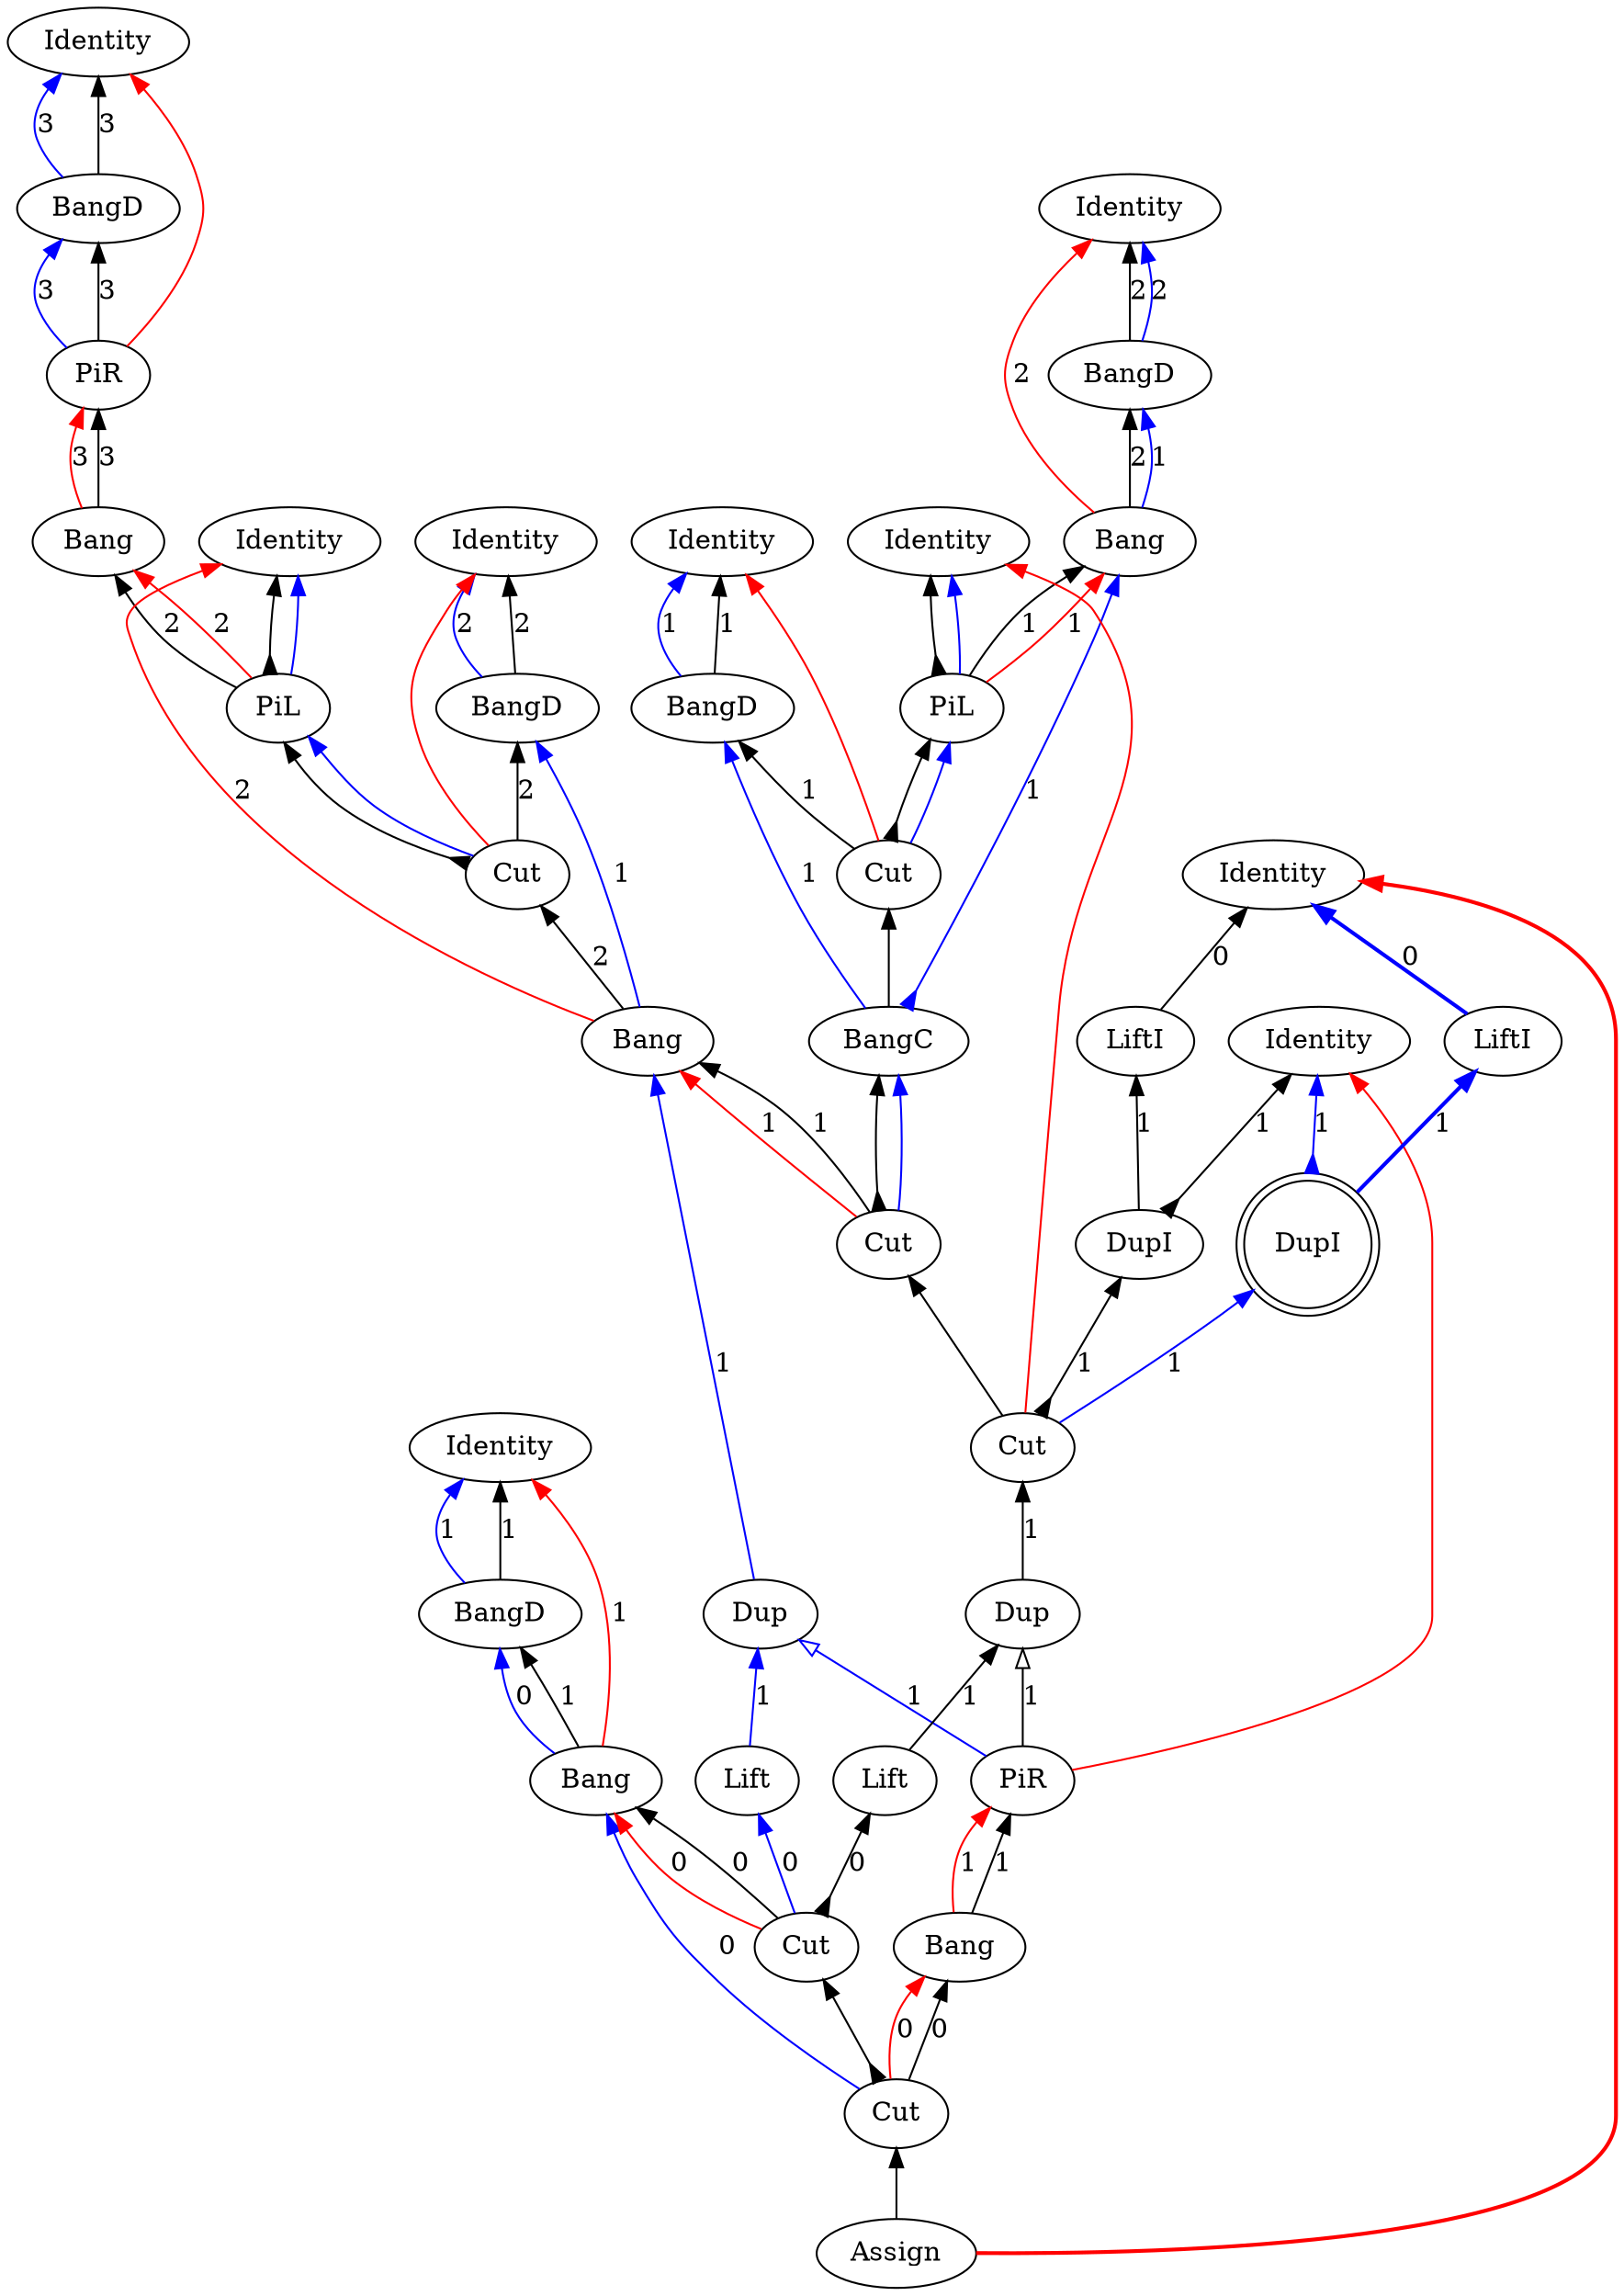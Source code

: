digraph {
rankdir="BT"
"Identity0" [label="Identity"]
"BangD1" [label="BangD"]
"PiR2" [label="PiR"]
"Bang3" [label="Bang"]
"Identity4" [label="Identity"]
"PiL5" [label="PiL"]
"Identity6" [label="Identity"]
"BangD7" [label="BangD"]
"Cut8" [label="Cut"]
"Bang9" [label="Bang"]
"Identity10" [label="Identity"]
"BangD11" [label="BangD"]
"Bang12" [label="Bang"]
"Identity13" [label="Identity"]
"PiL14" [label="PiL"]
"Identity15" [label="Identity"]
"BangD16" [label="BangD"]
"Cut17" [label="Cut"]
"BangC18" [label="BangC"]
"Identity19" [label="Identity"]
"BangD20" [label="BangD"]
"Bang21" [label="Bang"]
"Assign22" [label="Assign"]
"Cut23" [label="Cut"]
"Cut24" [label="Cut"]
"Bang25" [label="Bang"]
"Cut26" [label="Cut"]
"PiR27" [label="PiR"]
"Dup28" [label="Dup"]
"Dup29" [label="Dup"]
"Lift30" [label="Lift"]
"Lift31" [label="Lift"]
"Cut32" [label="Cut"]
"Identity33" [label="Identity"]
"DupI34" [label="DupI"]
"DupI35" [label="DupI",shape=doublecircle]
"Identity36" [label="Identity"]
"LiftI37" [label="LiftI"]
"LiftI38" [label="LiftI"]
"Bang21" -> "BangD20"[color=black,weight=5,tooltip="c_bseq24",label="1",arrowhead=normal,arrowtail=none,dir=both]
"Bang12" -> "BangD11"[color=black,weight=5,tooltip="c_bseq58",label="2",arrowhead=normal,arrowtail=none,dir=both]
"Bang9" -> "Cut8"[color=black,weight=5,tooltip="c_bseq67",label="2",arrowhead=normal,arrowtail=none,dir=both]
"Bang3" -> "PiR2"[color=black,weight=5,tooltip="c_bseq79",label="3",arrowhead=normal,arrowtail=none,dir=both]
"Bang25" -> "PiR27"[color=black,weight=5,tooltip="c_bseq91",label="1",arrowhead=normal,arrowtail=none,dir=both]
"Cut17" -> "PiL14"[color=black,weight=5,tooltip="c_lseq46",arrowhead=normal,arrowtail=inv,dir=both]
"Cut8" -> "PiL5"[color=black,weight=5,tooltip="c_lseq68",arrowhead=normal,arrowtail=inv,dir=both]
"Cut17" -> "BangD16"[color=black,weight=5,tooltip="c_rseq47",label="1",arrowhead=normal,arrowtail=none,dir=both]
"Cut8" -> "BangD7"[color=black,weight=5,tooltip="c_rseq69",label="2",arrowhead=normal,arrowtail=none,dir=both]
"Cut32" -> "Bang21"[color=black,weight=5,tooltip="dseq20",label="0",arrowhead=normal,arrowtail=none,dir=both]
"PiL14" -> "Bang12"[color=black,weight=5,tooltip="dseq54",label="1",arrowhead=normal,arrowtail=none,dir=both]
"Cut23" -> "Bang9"[color=black,weight=5,tooltip="dseq63",label="1",arrowhead=normal,arrowtail=none,dir=both]
"PiL5" -> "Bang3"[color=black,weight=5,tooltip="dseq76",label="2",arrowhead=normal,arrowtail=none,dir=both]
"Cut26" -> "Bang25"[color=black,weight=5,tooltip="dseq93",label="0",arrowhead=normal,arrowtail=none,dir=both]
"Lift31" -> "Dup29"[color=blue,weight=2,tooltip="h101",label="1",arrowhead=normal,arrowtail=none,dir=both]
"PiR27" -> "Dup29"[color=blue,weight=2,tooltip="h105",label="1",arrowhead=onormal,arrowtail=none,dir=both]
"Cut32" -> "Lift31"[color=blue,weight=2,tooltip="h109",label="0",arrowhead=normal,arrowtail=none,dir=both]
"Dup29" -> "Bang9"[color=blue,weight=2,tooltip="h34",label="1",arrowhead=normal,arrowtail=none,dir=both]
"Bang9" -> "BangD7"[color=blue,weight=2,tooltip="hf65",label="1",arrowhead=normal,arrowtail=none,dir=both]
"BangD7" -> "Identity6"[color=blue,weight=2,tooltip="hret73",label="2",arrowhead=normal,arrowtail=none,dir=both]
"BangD7" -> "Identity6"[color=black,weight=5,tooltip="hseq72",label="2",arrowhead=normal,arrowtail=none,dir=both]
"PiR2" -> "BangD1"[color=blue,weight=2,tooltip="i81",label="3",arrowhead=normal,arrowtail=none,dir=both]
"DupI34" -> "LiftI37"[color=black,weight=5,tooltip="idseq113",label="1",arrowhead=normal,arrowtail=none,dir=both]
"DupI34" -> "Identity33"[color=black,weight=5,tooltip="idseq115",label="1",arrowhead=normal,arrowtail=inv,dir=both]
"LiftI37" -> "Identity36"[color=black,weight=5,tooltip="idseq117",label="0",arrowhead=normal,arrowtail=none,dir=both]
"PiL14" -> "Identity13"[color=black,weight=5,tooltip="idseq55",arrowhead=normal,arrowtail=inv,dir=both]
"Cut24" -> "DupI34"[color=black,weight=5,tooltip="idseq64",label="1",arrowhead=normal,arrowtail=inv,dir=both]
"PiL5" -> "Identity4"[color=black,weight=5,tooltip="idseq77",arrowhead=normal,arrowtail=inv,dir=both]
"BangD1" -> "Identity0"[color=blue,weight=2,tooltip="iret84",label="3",arrowhead=normal,arrowtail=none,dir=both]
"BangD1" -> "Identity0"[color=black,weight=5,tooltip="iseq83",label="3",arrowhead=normal,arrowtail=none,dir=both]
"DupI35" -> "LiftI38"[color=blue,weight=2,tooltip="lret114",label="1",arrowhead=normal,arrowtail=none,penwidth=2,dir=both]
"DupI35" -> "Identity33"[color=blue,weight=2,tooltip="lret116",label="1",arrowhead=normal,arrowtail=inv,dir=both]
"LiftI38" -> "Identity36"[color=blue,weight=2,tooltip="lret118",label="0",arrowhead=normal,arrowtail=none,penwidth=2,dir=both]
"PiL14" -> "Identity13"[color=blue,weight=2,tooltip="lret53",arrowhead=normal,arrowtail=none,dir=both]
"Cut24" -> "DupI35"[color=blue,weight=2,tooltip="lret62",label="1",arrowhead=normal,arrowtail=none,dir=both]
"PiL5" -> "Identity4"[color=blue,weight=2,tooltip="lret75",arrowhead=normal,arrowtail=none,dir=both]
"Cut17" -> "PiL14"[color=blue,weight=2,tooltip="lval48",arrowhead=normal,arrowtail=none,dir=both]
"Cut8" -> "PiL5"[color=blue,weight=2,tooltip="lval70",arrowhead=normal,arrowtail=none,dir=both]
"Cut32" -> "Bang21"[color=red,weight=2,tooltip="newrret18",label="0",arrowhead=normal,arrowtail=none,dir=both]
"PiL14" -> "Bang12"[color=red,weight=2,tooltip="newrret52",label="1",arrowhead=normal,arrowtail=none,dir=both]
"Cut23" -> "Bang9"[color=red,weight=2,tooltip="newrret61",label="1",arrowhead=normal,arrowtail=none,dir=both]
"PiL5" -> "Bang3"[color=red,weight=2,tooltip="newrret74",label="2",arrowhead=normal,arrowtail=none,dir=both]
"Cut26" -> "Bang25"[color=red,weight=2,tooltip="newrret94",label="0",arrowhead=normal,arrowtail=none,dir=both]
"Bang21" -> "Identity19"[color=red,weight=2,tooltip="newrretf23",label="1",arrowhead=normal,arrowtail=none,dir=both]
"Bang12" -> "Identity10"[color=red,weight=2,tooltip="newrretf57",label="2",arrowhead=normal,arrowtail=none,dir=both]
"Bang9" -> "Identity4"[color=red,weight=2,tooltip="newrretf66",label="2",arrowhead=normal,arrowtail=none,dir=both]
"Bang3" -> "PiR2"[color=red,weight=2,tooltip="newrretf78",label="3",arrowhead=normal,arrowtail=none,dir=both]
"Bang25" -> "PiR27"[color=red,weight=2,tooltip="newrretf92",label="1",arrowhead=normal,arrowtail=none,dir=both]
"PiR27" -> "Identity33"[color=red,weight=2,tooltip="ret106",arrowhead=normal,arrowtail=none,dir=both]
"Assign22" -> "Identity36"[color=red,weight=2,tooltip="ret110",arrowhead=normal,arrowtail=none,penwidth=2,dir=both]
"Cut24" -> "Identity13"[color=red,weight=2,tooltip="ret42",arrowhead=normal,arrowtail=none,dir=both]
"PiR2" -> "Identity0"[color=red,weight=2,tooltip="ret82",arrowhead=normal,arrowtail=none,dir=both]
"Assign22" -> "Cut26"[color=black,weight=5,tooltip="retseq0",arrowhead=normal,arrowtail=none,dir=both]
"Cut17" -> "Identity15"[color=red,weight=2,tooltip="rval49",arrowhead=normal,arrowtail=none,dir=both]
"Cut8" -> "Identity6"[color=red,weight=2,tooltip="rval71",arrowhead=normal,arrowtail=none,dir=both]
"Lift30" -> "Dup28"[color=black,weight=5,tooltip="seq100",label="1",arrowhead=normal,arrowtail=none,dir=both]
"PiR27" -> "Dup28"[color=black,weight=5,tooltip="seq104",label="1",arrowhead=onormal,arrowtail=none,dir=both]
"Cut32" -> "Lift30"[color=black,weight=5,tooltip="seq108",label="0",arrowhead=normal,arrowtail=inv,dir=both]
"Dup28" -> "Cut24"[color=black,weight=5,tooltip="seq33",label="1",arrowhead=normal,arrowtail=none,dir=both]
"Cut23" -> "BangC18"[color=black,weight=5,tooltip="seq40",arrowhead=normal,arrowtail=inv,dir=both]
"BangC18" -> "Cut17"[color=black,weight=5,tooltip="seq45",arrowhead=normal,arrowtail=none,dir=both]
"PiR2" -> "BangD1"[color=black,weight=5,tooltip="seq80",label="3",arrowhead=normal,arrowtail=none,dir=both]
"Cut26" -> "Cut32"[color=black,weight=5,tooltip="seqBC95",arrowhead=normal,arrowtail=inv,dir=both]
"Cut24" -> "Cut23"[color=black,weight=5,tooltip="seqP86",arrowhead=normal,arrowtail=none,dir=both]
"Cut26" -> "Bang21"[color=blue,weight=2,tooltip="xB10",label="0",arrowhead=normal,arrowtail=none,dir=both]
"Bang21" -> "BangD20"[color=blue,weight=2,tooltip="xBf22",label="0",arrowhead=normal,arrowtail=none,dir=both]
"BangD20" -> "Identity19"[color=blue,weight=2,tooltip="xret26",label="1",arrowhead=normal,arrowtail=none,dir=both]
"BangD20" -> "Identity19"[color=black,weight=5,tooltip="xseq25",label="1",arrowhead=normal,arrowtail=none,dir=both]
"Cut23" -> "BangC18"[color=blue,weight=2,tooltip="y41",arrowhead=normal,arrowtail=none,dir=both]
"BangC18" -> "BangD16"[color=blue,weight=2,tooltip="yA43",label="1",arrowhead=normal,arrowtail=none,dir=both]
"BangC18" -> "Bang12"[color=blue,weight=2,tooltip="yB44",label="1",arrowhead=normal,arrowtail=inv,dir=both]
"Bang12" -> "BangD11"[color=blue,weight=2,tooltip="yBf56",label="1",arrowhead=normal,arrowtail=none,dir=both]
"BangD16" -> "Identity15"[color=blue,weight=2,tooltip="yret51",label="1",arrowhead=normal,arrowtail=none,dir=both]
"BangD11" -> "Identity10"[color=blue,weight=2,tooltip="yret60",label="2",arrowhead=normal,arrowtail=none,dir=both]
"BangD16" -> "Identity15"[color=black,weight=5,tooltip="yseq50",label="1",arrowhead=normal,arrowtail=none,dir=both]
"BangD11" -> "Identity10"[color=black,weight=5,tooltip="yseq59",label="2",arrowhead=normal,arrowtail=none,dir=both]
}
